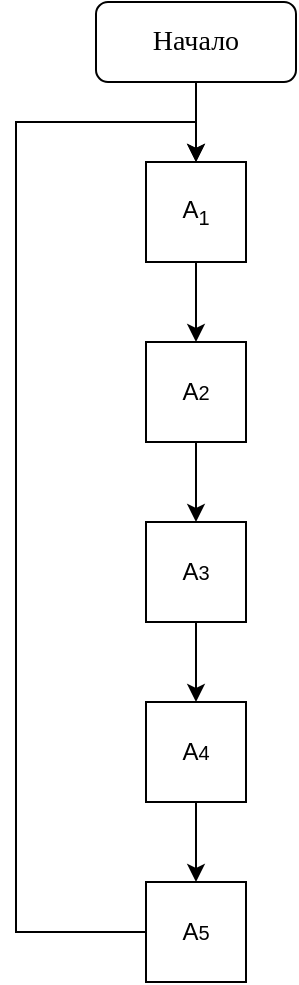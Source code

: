 <mxfile version="26.2.14">
  <diagram name="Страница — 1" id="T4GOybKbGiX0n-rUCfQi">
    <mxGraphModel dx="902" dy="512" grid="1" gridSize="10" guides="1" tooltips="1" connect="1" arrows="1" fold="1" page="1" pageScale="1" pageWidth="827" pageHeight="1169" math="0" shadow="0">
      <root>
        <mxCell id="0" />
        <mxCell id="1" parent="0" />
        <mxCell id="qbf3sjEvGFjiGCcvPMvA-3" value="" style="edgeStyle=orthogonalEdgeStyle;rounded=0;orthogonalLoop=1;jettySize=auto;html=1;" edge="1" parent="1" source="qbf3sjEvGFjiGCcvPMvA-1" target="qbf3sjEvGFjiGCcvPMvA-2">
          <mxGeometry relative="1" as="geometry" />
        </mxCell>
        <mxCell id="qbf3sjEvGFjiGCcvPMvA-1" value="&lt;font style=&quot;font-size: 14px;&quot; face=&quot;Times New Roman&quot;&gt;Начало&lt;/font&gt;" style="rounded=1;whiteSpace=wrap;html=1;" vertex="1" parent="1">
          <mxGeometry x="310" y="240" width="100" height="40" as="geometry" />
        </mxCell>
        <mxCell id="qbf3sjEvGFjiGCcvPMvA-8" value="" style="edgeStyle=orthogonalEdgeStyle;rounded=0;orthogonalLoop=1;jettySize=auto;html=1;" edge="1" parent="1" source="qbf3sjEvGFjiGCcvPMvA-2" target="qbf3sjEvGFjiGCcvPMvA-4">
          <mxGeometry relative="1" as="geometry" />
        </mxCell>
        <mxCell id="qbf3sjEvGFjiGCcvPMvA-2" value="А&lt;sub&gt;1&lt;/sub&gt;" style="rounded=0;whiteSpace=wrap;html=1;" vertex="1" parent="1">
          <mxGeometry x="335" y="320" width="50" height="50" as="geometry" />
        </mxCell>
        <mxCell id="qbf3sjEvGFjiGCcvPMvA-9" value="" style="edgeStyle=orthogonalEdgeStyle;rounded=0;orthogonalLoop=1;jettySize=auto;html=1;" edge="1" parent="1" source="qbf3sjEvGFjiGCcvPMvA-4" target="qbf3sjEvGFjiGCcvPMvA-5">
          <mxGeometry relative="1" as="geometry" />
        </mxCell>
        <mxCell id="qbf3sjEvGFjiGCcvPMvA-4" value="А&lt;span style=&quot;font-size: 10px;&quot;&gt;2&lt;/span&gt;" style="rounded=0;whiteSpace=wrap;html=1;" vertex="1" parent="1">
          <mxGeometry x="335" y="410" width="50" height="50" as="geometry" />
        </mxCell>
        <mxCell id="qbf3sjEvGFjiGCcvPMvA-10" value="" style="edgeStyle=orthogonalEdgeStyle;rounded=0;orthogonalLoop=1;jettySize=auto;html=1;" edge="1" parent="1" source="qbf3sjEvGFjiGCcvPMvA-5" target="qbf3sjEvGFjiGCcvPMvA-6">
          <mxGeometry relative="1" as="geometry" />
        </mxCell>
        <mxCell id="qbf3sjEvGFjiGCcvPMvA-5" value="А&lt;span style=&quot;font-size: 10px;&quot;&gt;3&lt;/span&gt;" style="rounded=0;whiteSpace=wrap;html=1;" vertex="1" parent="1">
          <mxGeometry x="335" y="500" width="50" height="50" as="geometry" />
        </mxCell>
        <mxCell id="qbf3sjEvGFjiGCcvPMvA-11" value="" style="edgeStyle=orthogonalEdgeStyle;rounded=0;orthogonalLoop=1;jettySize=auto;html=1;" edge="1" parent="1" source="qbf3sjEvGFjiGCcvPMvA-6" target="qbf3sjEvGFjiGCcvPMvA-7">
          <mxGeometry relative="1" as="geometry" />
        </mxCell>
        <mxCell id="qbf3sjEvGFjiGCcvPMvA-6" value="А&lt;span style=&quot;font-size: 10px;&quot;&gt;4&lt;/span&gt;" style="rounded=0;whiteSpace=wrap;html=1;" vertex="1" parent="1">
          <mxGeometry x="335" y="590" width="50" height="50" as="geometry" />
        </mxCell>
        <mxCell id="qbf3sjEvGFjiGCcvPMvA-12" style="edgeStyle=orthogonalEdgeStyle;rounded=0;orthogonalLoop=1;jettySize=auto;html=1;entryX=0.5;entryY=0;entryDx=0;entryDy=0;" edge="1" parent="1" source="qbf3sjEvGFjiGCcvPMvA-7" target="qbf3sjEvGFjiGCcvPMvA-2">
          <mxGeometry relative="1" as="geometry">
            <Array as="points">
              <mxPoint x="270" y="705" />
              <mxPoint x="270" y="300" />
              <mxPoint x="360" y="300" />
            </Array>
          </mxGeometry>
        </mxCell>
        <mxCell id="qbf3sjEvGFjiGCcvPMvA-7" value="А&lt;span style=&quot;font-size: 10px;&quot;&gt;5&lt;/span&gt;" style="rounded=0;whiteSpace=wrap;html=1;" vertex="1" parent="1">
          <mxGeometry x="335" y="680" width="50" height="50" as="geometry" />
        </mxCell>
      </root>
    </mxGraphModel>
  </diagram>
</mxfile>
